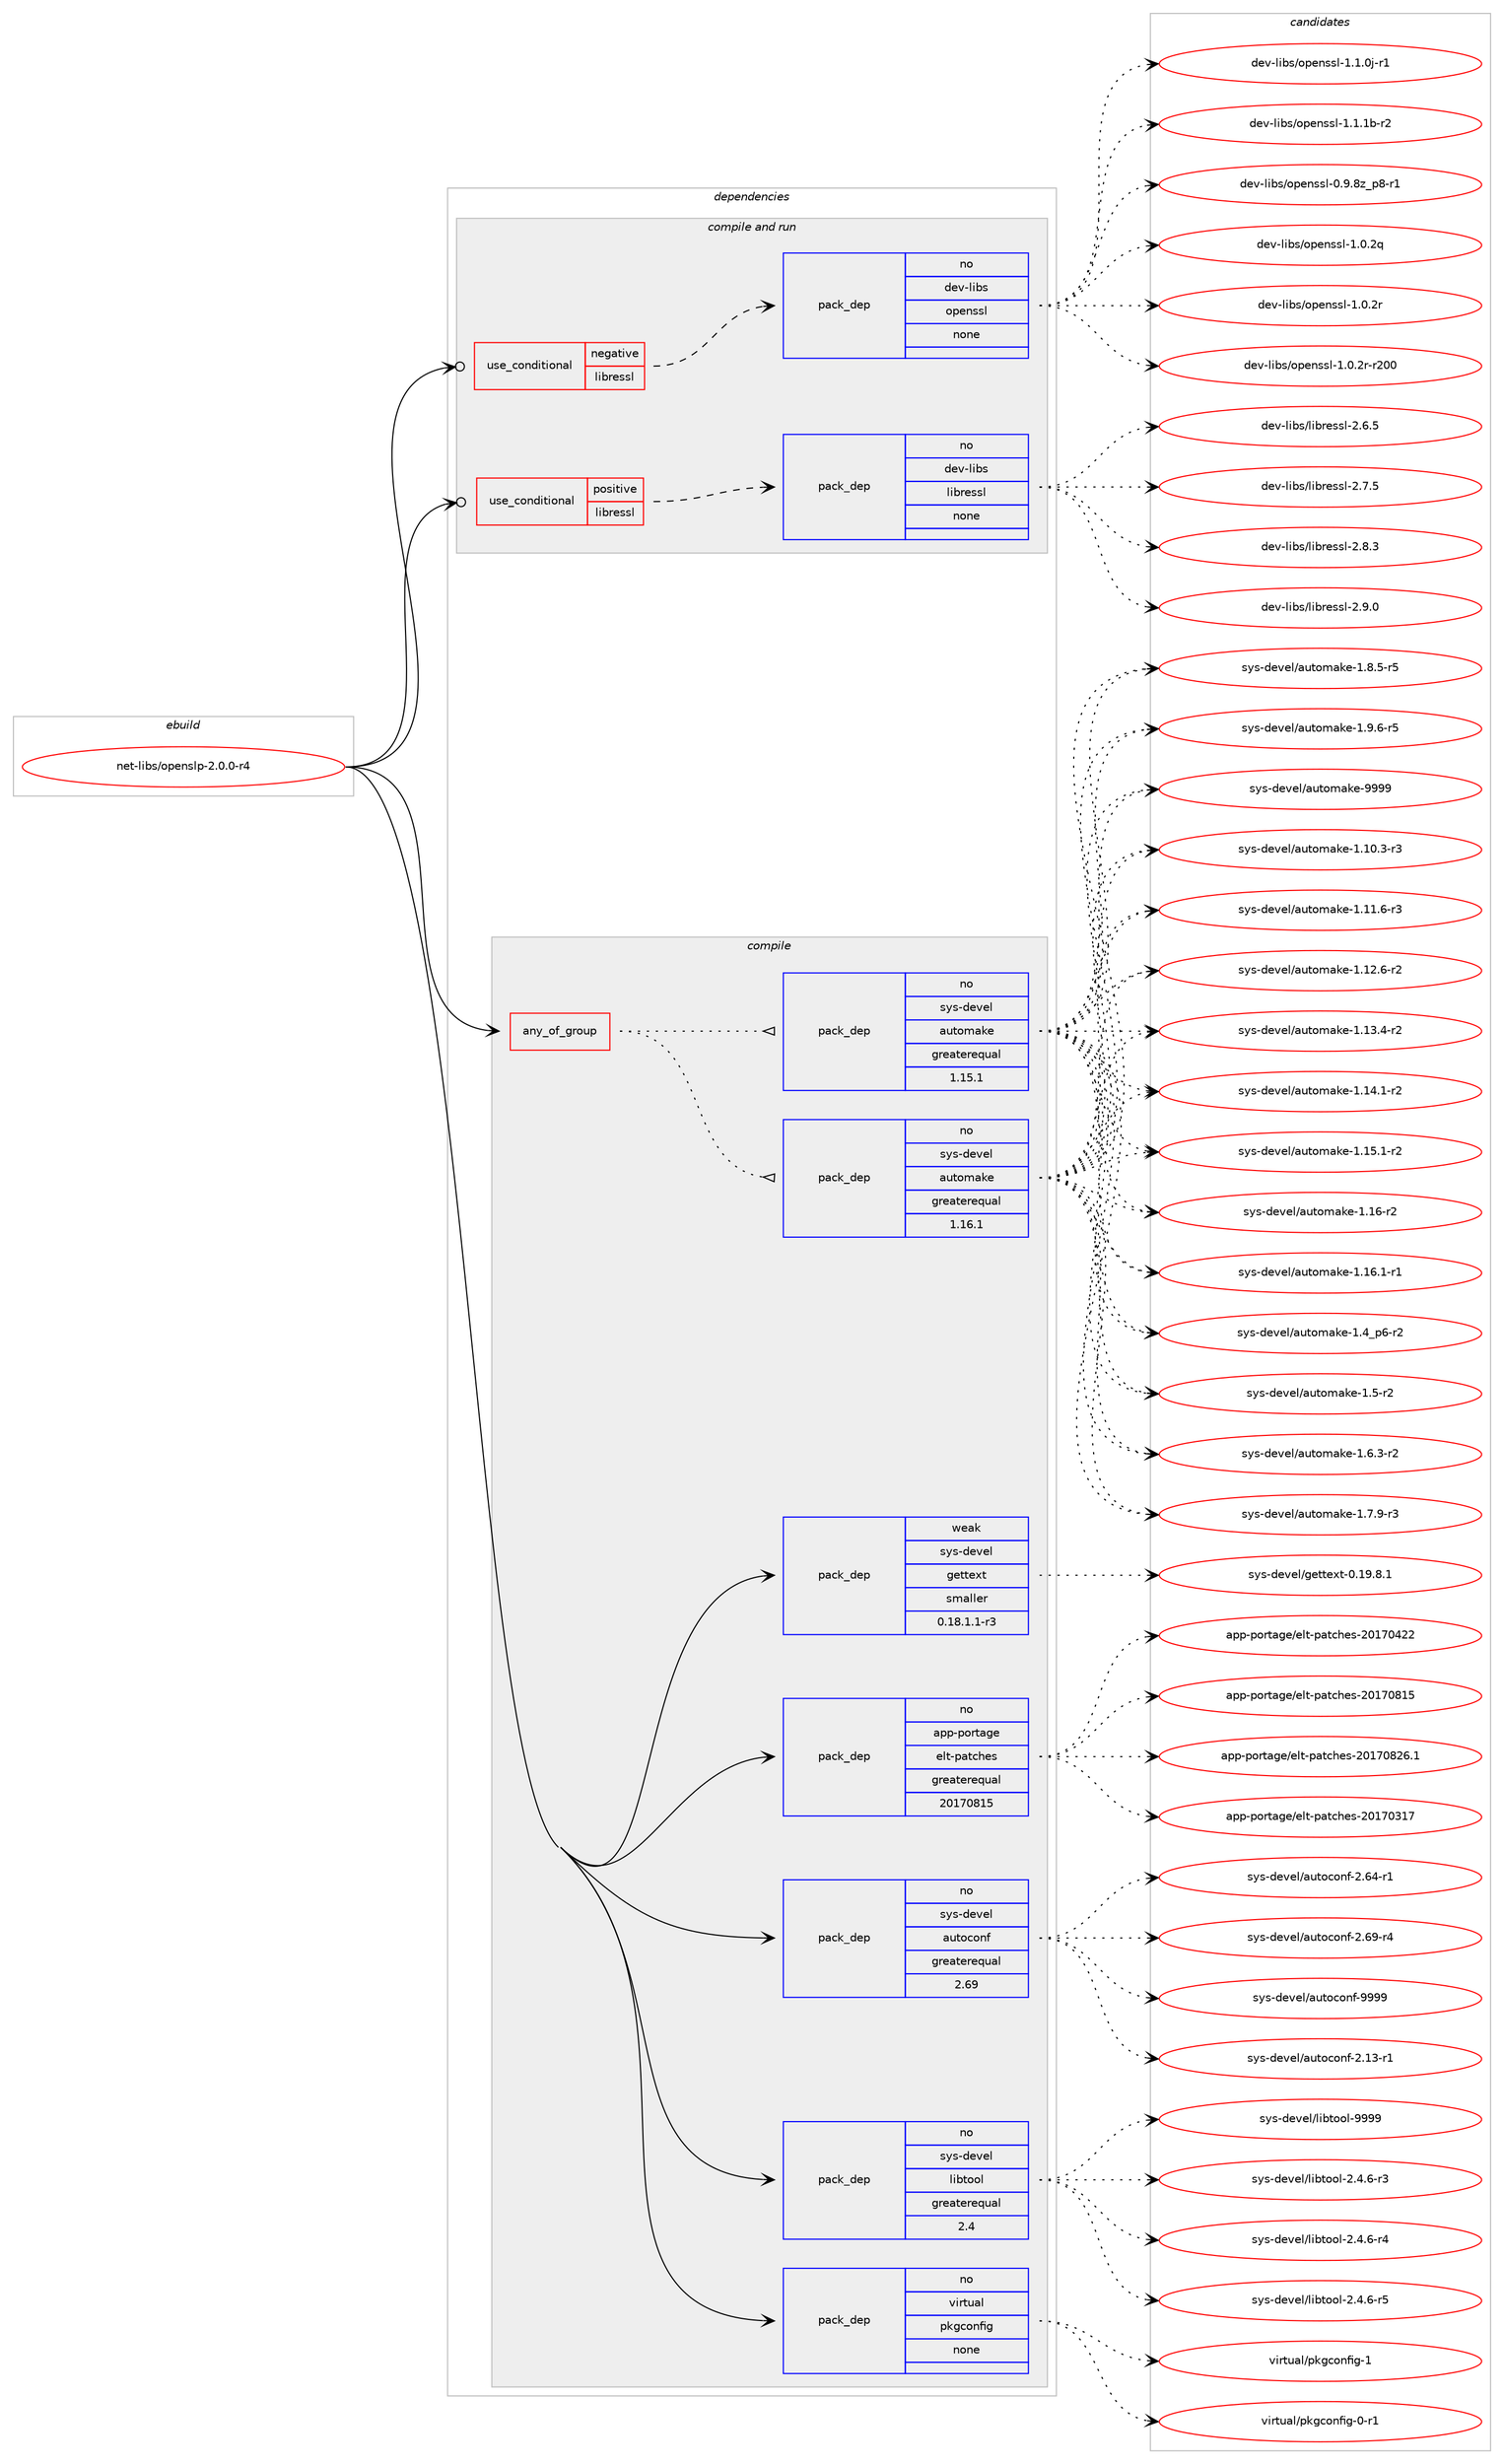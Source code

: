 digraph prolog {

# *************
# Graph options
# *************

newrank=true;
concentrate=true;
compound=true;
graph [rankdir=LR,fontname=Helvetica,fontsize=10,ranksep=1.5];#, ranksep=2.5, nodesep=0.2];
edge  [arrowhead=vee];
node  [fontname=Helvetica,fontsize=10];

# **********
# The ebuild
# **********

subgraph cluster_leftcol {
color=gray;
rank=same;
label=<<i>ebuild</i>>;
id [label="net-libs/openslp-2.0.0-r4", color=red, width=4, href="../net-libs/openslp-2.0.0-r4.svg"];
}

# ****************
# The dependencies
# ****************

subgraph cluster_midcol {
color=gray;
label=<<i>dependencies</i>>;
subgraph cluster_compile {
fillcolor="#eeeeee";
style=filled;
label=<<i>compile</i>>;
subgraph any26200 {
dependency1661655 [label=<<TABLE BORDER="0" CELLBORDER="1" CELLSPACING="0" CELLPADDING="4"><TR><TD CELLPADDING="10">any_of_group</TD></TR></TABLE>>, shape=none, color=red];subgraph pack1187964 {
dependency1661656 [label=<<TABLE BORDER="0" CELLBORDER="1" CELLSPACING="0" CELLPADDING="4" WIDTH="220"><TR><TD ROWSPAN="6" CELLPADDING="30">pack_dep</TD></TR><TR><TD WIDTH="110">no</TD></TR><TR><TD>sys-devel</TD></TR><TR><TD>automake</TD></TR><TR><TD>greaterequal</TD></TR><TR><TD>1.16.1</TD></TR></TABLE>>, shape=none, color=blue];
}
dependency1661655:e -> dependency1661656:w [weight=20,style="dotted",arrowhead="oinv"];
subgraph pack1187965 {
dependency1661657 [label=<<TABLE BORDER="0" CELLBORDER="1" CELLSPACING="0" CELLPADDING="4" WIDTH="220"><TR><TD ROWSPAN="6" CELLPADDING="30">pack_dep</TD></TR><TR><TD WIDTH="110">no</TD></TR><TR><TD>sys-devel</TD></TR><TR><TD>automake</TD></TR><TR><TD>greaterequal</TD></TR><TR><TD>1.15.1</TD></TR></TABLE>>, shape=none, color=blue];
}
dependency1661655:e -> dependency1661657:w [weight=20,style="dotted",arrowhead="oinv"];
}
id:e -> dependency1661655:w [weight=20,style="solid",arrowhead="vee"];
subgraph pack1187966 {
dependency1661658 [label=<<TABLE BORDER="0" CELLBORDER="1" CELLSPACING="0" CELLPADDING="4" WIDTH="220"><TR><TD ROWSPAN="6" CELLPADDING="30">pack_dep</TD></TR><TR><TD WIDTH="110">no</TD></TR><TR><TD>app-portage</TD></TR><TR><TD>elt-patches</TD></TR><TR><TD>greaterequal</TD></TR><TR><TD>20170815</TD></TR></TABLE>>, shape=none, color=blue];
}
id:e -> dependency1661658:w [weight=20,style="solid",arrowhead="vee"];
subgraph pack1187967 {
dependency1661659 [label=<<TABLE BORDER="0" CELLBORDER="1" CELLSPACING="0" CELLPADDING="4" WIDTH="220"><TR><TD ROWSPAN="6" CELLPADDING="30">pack_dep</TD></TR><TR><TD WIDTH="110">no</TD></TR><TR><TD>sys-devel</TD></TR><TR><TD>autoconf</TD></TR><TR><TD>greaterequal</TD></TR><TR><TD>2.69</TD></TR></TABLE>>, shape=none, color=blue];
}
id:e -> dependency1661659:w [weight=20,style="solid",arrowhead="vee"];
subgraph pack1187968 {
dependency1661660 [label=<<TABLE BORDER="0" CELLBORDER="1" CELLSPACING="0" CELLPADDING="4" WIDTH="220"><TR><TD ROWSPAN="6" CELLPADDING="30">pack_dep</TD></TR><TR><TD WIDTH="110">no</TD></TR><TR><TD>sys-devel</TD></TR><TR><TD>libtool</TD></TR><TR><TD>greaterequal</TD></TR><TR><TD>2.4</TD></TR></TABLE>>, shape=none, color=blue];
}
id:e -> dependency1661660:w [weight=20,style="solid",arrowhead="vee"];
subgraph pack1187969 {
dependency1661661 [label=<<TABLE BORDER="0" CELLBORDER="1" CELLSPACING="0" CELLPADDING="4" WIDTH="220"><TR><TD ROWSPAN="6" CELLPADDING="30">pack_dep</TD></TR><TR><TD WIDTH="110">no</TD></TR><TR><TD>virtual</TD></TR><TR><TD>pkgconfig</TD></TR><TR><TD>none</TD></TR><TR><TD></TD></TR></TABLE>>, shape=none, color=blue];
}
id:e -> dependency1661661:w [weight=20,style="solid",arrowhead="vee"];
subgraph pack1187970 {
dependency1661662 [label=<<TABLE BORDER="0" CELLBORDER="1" CELLSPACING="0" CELLPADDING="4" WIDTH="220"><TR><TD ROWSPAN="6" CELLPADDING="30">pack_dep</TD></TR><TR><TD WIDTH="110">weak</TD></TR><TR><TD>sys-devel</TD></TR><TR><TD>gettext</TD></TR><TR><TD>smaller</TD></TR><TR><TD>0.18.1.1-r3</TD></TR></TABLE>>, shape=none, color=blue];
}
id:e -> dependency1661662:w [weight=20,style="solid",arrowhead="vee"];
}
subgraph cluster_compileandrun {
fillcolor="#eeeeee";
style=filled;
label=<<i>compile and run</i>>;
subgraph cond446703 {
dependency1661663 [label=<<TABLE BORDER="0" CELLBORDER="1" CELLSPACING="0" CELLPADDING="4"><TR><TD ROWSPAN="3" CELLPADDING="10">use_conditional</TD></TR><TR><TD>negative</TD></TR><TR><TD>libressl</TD></TR></TABLE>>, shape=none, color=red];
subgraph pack1187971 {
dependency1661664 [label=<<TABLE BORDER="0" CELLBORDER="1" CELLSPACING="0" CELLPADDING="4" WIDTH="220"><TR><TD ROWSPAN="6" CELLPADDING="30">pack_dep</TD></TR><TR><TD WIDTH="110">no</TD></TR><TR><TD>dev-libs</TD></TR><TR><TD>openssl</TD></TR><TR><TD>none</TD></TR><TR><TD></TD></TR></TABLE>>, shape=none, color=blue];
}
dependency1661663:e -> dependency1661664:w [weight=20,style="dashed",arrowhead="vee"];
}
id:e -> dependency1661663:w [weight=20,style="solid",arrowhead="odotvee"];
subgraph cond446704 {
dependency1661665 [label=<<TABLE BORDER="0" CELLBORDER="1" CELLSPACING="0" CELLPADDING="4"><TR><TD ROWSPAN="3" CELLPADDING="10">use_conditional</TD></TR><TR><TD>positive</TD></TR><TR><TD>libressl</TD></TR></TABLE>>, shape=none, color=red];
subgraph pack1187972 {
dependency1661666 [label=<<TABLE BORDER="0" CELLBORDER="1" CELLSPACING="0" CELLPADDING="4" WIDTH="220"><TR><TD ROWSPAN="6" CELLPADDING="30">pack_dep</TD></TR><TR><TD WIDTH="110">no</TD></TR><TR><TD>dev-libs</TD></TR><TR><TD>libressl</TD></TR><TR><TD>none</TD></TR><TR><TD></TD></TR></TABLE>>, shape=none, color=blue];
}
dependency1661665:e -> dependency1661666:w [weight=20,style="dashed",arrowhead="vee"];
}
id:e -> dependency1661665:w [weight=20,style="solid",arrowhead="odotvee"];
}
subgraph cluster_run {
fillcolor="#eeeeee";
style=filled;
label=<<i>run</i>>;
}
}

# **************
# The candidates
# **************

subgraph cluster_choices {
rank=same;
color=gray;
label=<<i>candidates</i>>;

subgraph choice1187964 {
color=black;
nodesep=1;
choice11512111545100101118101108479711711611110997107101454946494846514511451 [label="sys-devel/automake-1.10.3-r3", color=red, width=4,href="../sys-devel/automake-1.10.3-r3.svg"];
choice11512111545100101118101108479711711611110997107101454946494946544511451 [label="sys-devel/automake-1.11.6-r3", color=red, width=4,href="../sys-devel/automake-1.11.6-r3.svg"];
choice11512111545100101118101108479711711611110997107101454946495046544511450 [label="sys-devel/automake-1.12.6-r2", color=red, width=4,href="../sys-devel/automake-1.12.6-r2.svg"];
choice11512111545100101118101108479711711611110997107101454946495146524511450 [label="sys-devel/automake-1.13.4-r2", color=red, width=4,href="../sys-devel/automake-1.13.4-r2.svg"];
choice11512111545100101118101108479711711611110997107101454946495246494511450 [label="sys-devel/automake-1.14.1-r2", color=red, width=4,href="../sys-devel/automake-1.14.1-r2.svg"];
choice11512111545100101118101108479711711611110997107101454946495346494511450 [label="sys-devel/automake-1.15.1-r2", color=red, width=4,href="../sys-devel/automake-1.15.1-r2.svg"];
choice1151211154510010111810110847971171161111099710710145494649544511450 [label="sys-devel/automake-1.16-r2", color=red, width=4,href="../sys-devel/automake-1.16-r2.svg"];
choice11512111545100101118101108479711711611110997107101454946495446494511449 [label="sys-devel/automake-1.16.1-r1", color=red, width=4,href="../sys-devel/automake-1.16.1-r1.svg"];
choice115121115451001011181011084797117116111109971071014549465295112544511450 [label="sys-devel/automake-1.4_p6-r2", color=red, width=4,href="../sys-devel/automake-1.4_p6-r2.svg"];
choice11512111545100101118101108479711711611110997107101454946534511450 [label="sys-devel/automake-1.5-r2", color=red, width=4,href="../sys-devel/automake-1.5-r2.svg"];
choice115121115451001011181011084797117116111109971071014549465446514511450 [label="sys-devel/automake-1.6.3-r2", color=red, width=4,href="../sys-devel/automake-1.6.3-r2.svg"];
choice115121115451001011181011084797117116111109971071014549465546574511451 [label="sys-devel/automake-1.7.9-r3", color=red, width=4,href="../sys-devel/automake-1.7.9-r3.svg"];
choice115121115451001011181011084797117116111109971071014549465646534511453 [label="sys-devel/automake-1.8.5-r5", color=red, width=4,href="../sys-devel/automake-1.8.5-r5.svg"];
choice115121115451001011181011084797117116111109971071014549465746544511453 [label="sys-devel/automake-1.9.6-r5", color=red, width=4,href="../sys-devel/automake-1.9.6-r5.svg"];
choice115121115451001011181011084797117116111109971071014557575757 [label="sys-devel/automake-9999", color=red, width=4,href="../sys-devel/automake-9999.svg"];
dependency1661656:e -> choice11512111545100101118101108479711711611110997107101454946494846514511451:w [style=dotted,weight="100"];
dependency1661656:e -> choice11512111545100101118101108479711711611110997107101454946494946544511451:w [style=dotted,weight="100"];
dependency1661656:e -> choice11512111545100101118101108479711711611110997107101454946495046544511450:w [style=dotted,weight="100"];
dependency1661656:e -> choice11512111545100101118101108479711711611110997107101454946495146524511450:w [style=dotted,weight="100"];
dependency1661656:e -> choice11512111545100101118101108479711711611110997107101454946495246494511450:w [style=dotted,weight="100"];
dependency1661656:e -> choice11512111545100101118101108479711711611110997107101454946495346494511450:w [style=dotted,weight="100"];
dependency1661656:e -> choice1151211154510010111810110847971171161111099710710145494649544511450:w [style=dotted,weight="100"];
dependency1661656:e -> choice11512111545100101118101108479711711611110997107101454946495446494511449:w [style=dotted,weight="100"];
dependency1661656:e -> choice115121115451001011181011084797117116111109971071014549465295112544511450:w [style=dotted,weight="100"];
dependency1661656:e -> choice11512111545100101118101108479711711611110997107101454946534511450:w [style=dotted,weight="100"];
dependency1661656:e -> choice115121115451001011181011084797117116111109971071014549465446514511450:w [style=dotted,weight="100"];
dependency1661656:e -> choice115121115451001011181011084797117116111109971071014549465546574511451:w [style=dotted,weight="100"];
dependency1661656:e -> choice115121115451001011181011084797117116111109971071014549465646534511453:w [style=dotted,weight="100"];
dependency1661656:e -> choice115121115451001011181011084797117116111109971071014549465746544511453:w [style=dotted,weight="100"];
dependency1661656:e -> choice115121115451001011181011084797117116111109971071014557575757:w [style=dotted,weight="100"];
}
subgraph choice1187965 {
color=black;
nodesep=1;
choice11512111545100101118101108479711711611110997107101454946494846514511451 [label="sys-devel/automake-1.10.3-r3", color=red, width=4,href="../sys-devel/automake-1.10.3-r3.svg"];
choice11512111545100101118101108479711711611110997107101454946494946544511451 [label="sys-devel/automake-1.11.6-r3", color=red, width=4,href="../sys-devel/automake-1.11.6-r3.svg"];
choice11512111545100101118101108479711711611110997107101454946495046544511450 [label="sys-devel/automake-1.12.6-r2", color=red, width=4,href="../sys-devel/automake-1.12.6-r2.svg"];
choice11512111545100101118101108479711711611110997107101454946495146524511450 [label="sys-devel/automake-1.13.4-r2", color=red, width=4,href="../sys-devel/automake-1.13.4-r2.svg"];
choice11512111545100101118101108479711711611110997107101454946495246494511450 [label="sys-devel/automake-1.14.1-r2", color=red, width=4,href="../sys-devel/automake-1.14.1-r2.svg"];
choice11512111545100101118101108479711711611110997107101454946495346494511450 [label="sys-devel/automake-1.15.1-r2", color=red, width=4,href="../sys-devel/automake-1.15.1-r2.svg"];
choice1151211154510010111810110847971171161111099710710145494649544511450 [label="sys-devel/automake-1.16-r2", color=red, width=4,href="../sys-devel/automake-1.16-r2.svg"];
choice11512111545100101118101108479711711611110997107101454946495446494511449 [label="sys-devel/automake-1.16.1-r1", color=red, width=4,href="../sys-devel/automake-1.16.1-r1.svg"];
choice115121115451001011181011084797117116111109971071014549465295112544511450 [label="sys-devel/automake-1.4_p6-r2", color=red, width=4,href="../sys-devel/automake-1.4_p6-r2.svg"];
choice11512111545100101118101108479711711611110997107101454946534511450 [label="sys-devel/automake-1.5-r2", color=red, width=4,href="../sys-devel/automake-1.5-r2.svg"];
choice115121115451001011181011084797117116111109971071014549465446514511450 [label="sys-devel/automake-1.6.3-r2", color=red, width=4,href="../sys-devel/automake-1.6.3-r2.svg"];
choice115121115451001011181011084797117116111109971071014549465546574511451 [label="sys-devel/automake-1.7.9-r3", color=red, width=4,href="../sys-devel/automake-1.7.9-r3.svg"];
choice115121115451001011181011084797117116111109971071014549465646534511453 [label="sys-devel/automake-1.8.5-r5", color=red, width=4,href="../sys-devel/automake-1.8.5-r5.svg"];
choice115121115451001011181011084797117116111109971071014549465746544511453 [label="sys-devel/automake-1.9.6-r5", color=red, width=4,href="../sys-devel/automake-1.9.6-r5.svg"];
choice115121115451001011181011084797117116111109971071014557575757 [label="sys-devel/automake-9999", color=red, width=4,href="../sys-devel/automake-9999.svg"];
dependency1661657:e -> choice11512111545100101118101108479711711611110997107101454946494846514511451:w [style=dotted,weight="100"];
dependency1661657:e -> choice11512111545100101118101108479711711611110997107101454946494946544511451:w [style=dotted,weight="100"];
dependency1661657:e -> choice11512111545100101118101108479711711611110997107101454946495046544511450:w [style=dotted,weight="100"];
dependency1661657:e -> choice11512111545100101118101108479711711611110997107101454946495146524511450:w [style=dotted,weight="100"];
dependency1661657:e -> choice11512111545100101118101108479711711611110997107101454946495246494511450:w [style=dotted,weight="100"];
dependency1661657:e -> choice11512111545100101118101108479711711611110997107101454946495346494511450:w [style=dotted,weight="100"];
dependency1661657:e -> choice1151211154510010111810110847971171161111099710710145494649544511450:w [style=dotted,weight="100"];
dependency1661657:e -> choice11512111545100101118101108479711711611110997107101454946495446494511449:w [style=dotted,weight="100"];
dependency1661657:e -> choice115121115451001011181011084797117116111109971071014549465295112544511450:w [style=dotted,weight="100"];
dependency1661657:e -> choice11512111545100101118101108479711711611110997107101454946534511450:w [style=dotted,weight="100"];
dependency1661657:e -> choice115121115451001011181011084797117116111109971071014549465446514511450:w [style=dotted,weight="100"];
dependency1661657:e -> choice115121115451001011181011084797117116111109971071014549465546574511451:w [style=dotted,weight="100"];
dependency1661657:e -> choice115121115451001011181011084797117116111109971071014549465646534511453:w [style=dotted,weight="100"];
dependency1661657:e -> choice115121115451001011181011084797117116111109971071014549465746544511453:w [style=dotted,weight="100"];
dependency1661657:e -> choice115121115451001011181011084797117116111109971071014557575757:w [style=dotted,weight="100"];
}
subgraph choice1187966 {
color=black;
nodesep=1;
choice97112112451121111141169710310147101108116451129711699104101115455048495548514955 [label="app-portage/elt-patches-20170317", color=red, width=4,href="../app-portage/elt-patches-20170317.svg"];
choice97112112451121111141169710310147101108116451129711699104101115455048495548525050 [label="app-portage/elt-patches-20170422", color=red, width=4,href="../app-portage/elt-patches-20170422.svg"];
choice97112112451121111141169710310147101108116451129711699104101115455048495548564953 [label="app-portage/elt-patches-20170815", color=red, width=4,href="../app-portage/elt-patches-20170815.svg"];
choice971121124511211111411697103101471011081164511297116991041011154550484955485650544649 [label="app-portage/elt-patches-20170826.1", color=red, width=4,href="../app-portage/elt-patches-20170826.1.svg"];
dependency1661658:e -> choice97112112451121111141169710310147101108116451129711699104101115455048495548514955:w [style=dotted,weight="100"];
dependency1661658:e -> choice97112112451121111141169710310147101108116451129711699104101115455048495548525050:w [style=dotted,weight="100"];
dependency1661658:e -> choice97112112451121111141169710310147101108116451129711699104101115455048495548564953:w [style=dotted,weight="100"];
dependency1661658:e -> choice971121124511211111411697103101471011081164511297116991041011154550484955485650544649:w [style=dotted,weight="100"];
}
subgraph choice1187967 {
color=black;
nodesep=1;
choice1151211154510010111810110847971171161119911111010245504649514511449 [label="sys-devel/autoconf-2.13-r1", color=red, width=4,href="../sys-devel/autoconf-2.13-r1.svg"];
choice1151211154510010111810110847971171161119911111010245504654524511449 [label="sys-devel/autoconf-2.64-r1", color=red, width=4,href="../sys-devel/autoconf-2.64-r1.svg"];
choice1151211154510010111810110847971171161119911111010245504654574511452 [label="sys-devel/autoconf-2.69-r4", color=red, width=4,href="../sys-devel/autoconf-2.69-r4.svg"];
choice115121115451001011181011084797117116111991111101024557575757 [label="sys-devel/autoconf-9999", color=red, width=4,href="../sys-devel/autoconf-9999.svg"];
dependency1661659:e -> choice1151211154510010111810110847971171161119911111010245504649514511449:w [style=dotted,weight="100"];
dependency1661659:e -> choice1151211154510010111810110847971171161119911111010245504654524511449:w [style=dotted,weight="100"];
dependency1661659:e -> choice1151211154510010111810110847971171161119911111010245504654574511452:w [style=dotted,weight="100"];
dependency1661659:e -> choice115121115451001011181011084797117116111991111101024557575757:w [style=dotted,weight="100"];
}
subgraph choice1187968 {
color=black;
nodesep=1;
choice1151211154510010111810110847108105981161111111084550465246544511451 [label="sys-devel/libtool-2.4.6-r3", color=red, width=4,href="../sys-devel/libtool-2.4.6-r3.svg"];
choice1151211154510010111810110847108105981161111111084550465246544511452 [label="sys-devel/libtool-2.4.6-r4", color=red, width=4,href="../sys-devel/libtool-2.4.6-r4.svg"];
choice1151211154510010111810110847108105981161111111084550465246544511453 [label="sys-devel/libtool-2.4.6-r5", color=red, width=4,href="../sys-devel/libtool-2.4.6-r5.svg"];
choice1151211154510010111810110847108105981161111111084557575757 [label="sys-devel/libtool-9999", color=red, width=4,href="../sys-devel/libtool-9999.svg"];
dependency1661660:e -> choice1151211154510010111810110847108105981161111111084550465246544511451:w [style=dotted,weight="100"];
dependency1661660:e -> choice1151211154510010111810110847108105981161111111084550465246544511452:w [style=dotted,weight="100"];
dependency1661660:e -> choice1151211154510010111810110847108105981161111111084550465246544511453:w [style=dotted,weight="100"];
dependency1661660:e -> choice1151211154510010111810110847108105981161111111084557575757:w [style=dotted,weight="100"];
}
subgraph choice1187969 {
color=black;
nodesep=1;
choice11810511411611797108471121071039911111010210510345484511449 [label="virtual/pkgconfig-0-r1", color=red, width=4,href="../virtual/pkgconfig-0-r1.svg"];
choice1181051141161179710847112107103991111101021051034549 [label="virtual/pkgconfig-1", color=red, width=4,href="../virtual/pkgconfig-1.svg"];
dependency1661661:e -> choice11810511411611797108471121071039911111010210510345484511449:w [style=dotted,weight="100"];
dependency1661661:e -> choice1181051141161179710847112107103991111101021051034549:w [style=dotted,weight="100"];
}
subgraph choice1187970 {
color=black;
nodesep=1;
choice1151211154510010111810110847103101116116101120116454846495746564649 [label="sys-devel/gettext-0.19.8.1", color=red, width=4,href="../sys-devel/gettext-0.19.8.1.svg"];
dependency1661662:e -> choice1151211154510010111810110847103101116116101120116454846495746564649:w [style=dotted,weight="100"];
}
subgraph choice1187971 {
color=black;
nodesep=1;
choice10010111845108105981154711111210111011511510845484657465612295112564511449 [label="dev-libs/openssl-0.9.8z_p8-r1", color=red, width=4,href="../dev-libs/openssl-0.9.8z_p8-r1.svg"];
choice100101118451081059811547111112101110115115108454946484650113 [label="dev-libs/openssl-1.0.2q", color=red, width=4,href="../dev-libs/openssl-1.0.2q.svg"];
choice100101118451081059811547111112101110115115108454946484650114 [label="dev-libs/openssl-1.0.2r", color=red, width=4,href="../dev-libs/openssl-1.0.2r.svg"];
choice10010111845108105981154711111210111011511510845494648465011445114504848 [label="dev-libs/openssl-1.0.2r-r200", color=red, width=4,href="../dev-libs/openssl-1.0.2r-r200.svg"];
choice1001011184510810598115471111121011101151151084549464946481064511449 [label="dev-libs/openssl-1.1.0j-r1", color=red, width=4,href="../dev-libs/openssl-1.1.0j-r1.svg"];
choice100101118451081059811547111112101110115115108454946494649984511450 [label="dev-libs/openssl-1.1.1b-r2", color=red, width=4,href="../dev-libs/openssl-1.1.1b-r2.svg"];
dependency1661664:e -> choice10010111845108105981154711111210111011511510845484657465612295112564511449:w [style=dotted,weight="100"];
dependency1661664:e -> choice100101118451081059811547111112101110115115108454946484650113:w [style=dotted,weight="100"];
dependency1661664:e -> choice100101118451081059811547111112101110115115108454946484650114:w [style=dotted,weight="100"];
dependency1661664:e -> choice10010111845108105981154711111210111011511510845494648465011445114504848:w [style=dotted,weight="100"];
dependency1661664:e -> choice1001011184510810598115471111121011101151151084549464946481064511449:w [style=dotted,weight="100"];
dependency1661664:e -> choice100101118451081059811547111112101110115115108454946494649984511450:w [style=dotted,weight="100"];
}
subgraph choice1187972 {
color=black;
nodesep=1;
choice10010111845108105981154710810598114101115115108455046544653 [label="dev-libs/libressl-2.6.5", color=red, width=4,href="../dev-libs/libressl-2.6.5.svg"];
choice10010111845108105981154710810598114101115115108455046554653 [label="dev-libs/libressl-2.7.5", color=red, width=4,href="../dev-libs/libressl-2.7.5.svg"];
choice10010111845108105981154710810598114101115115108455046564651 [label="dev-libs/libressl-2.8.3", color=red, width=4,href="../dev-libs/libressl-2.8.3.svg"];
choice10010111845108105981154710810598114101115115108455046574648 [label="dev-libs/libressl-2.9.0", color=red, width=4,href="../dev-libs/libressl-2.9.0.svg"];
dependency1661666:e -> choice10010111845108105981154710810598114101115115108455046544653:w [style=dotted,weight="100"];
dependency1661666:e -> choice10010111845108105981154710810598114101115115108455046554653:w [style=dotted,weight="100"];
dependency1661666:e -> choice10010111845108105981154710810598114101115115108455046564651:w [style=dotted,weight="100"];
dependency1661666:e -> choice10010111845108105981154710810598114101115115108455046574648:w [style=dotted,weight="100"];
}
}

}
